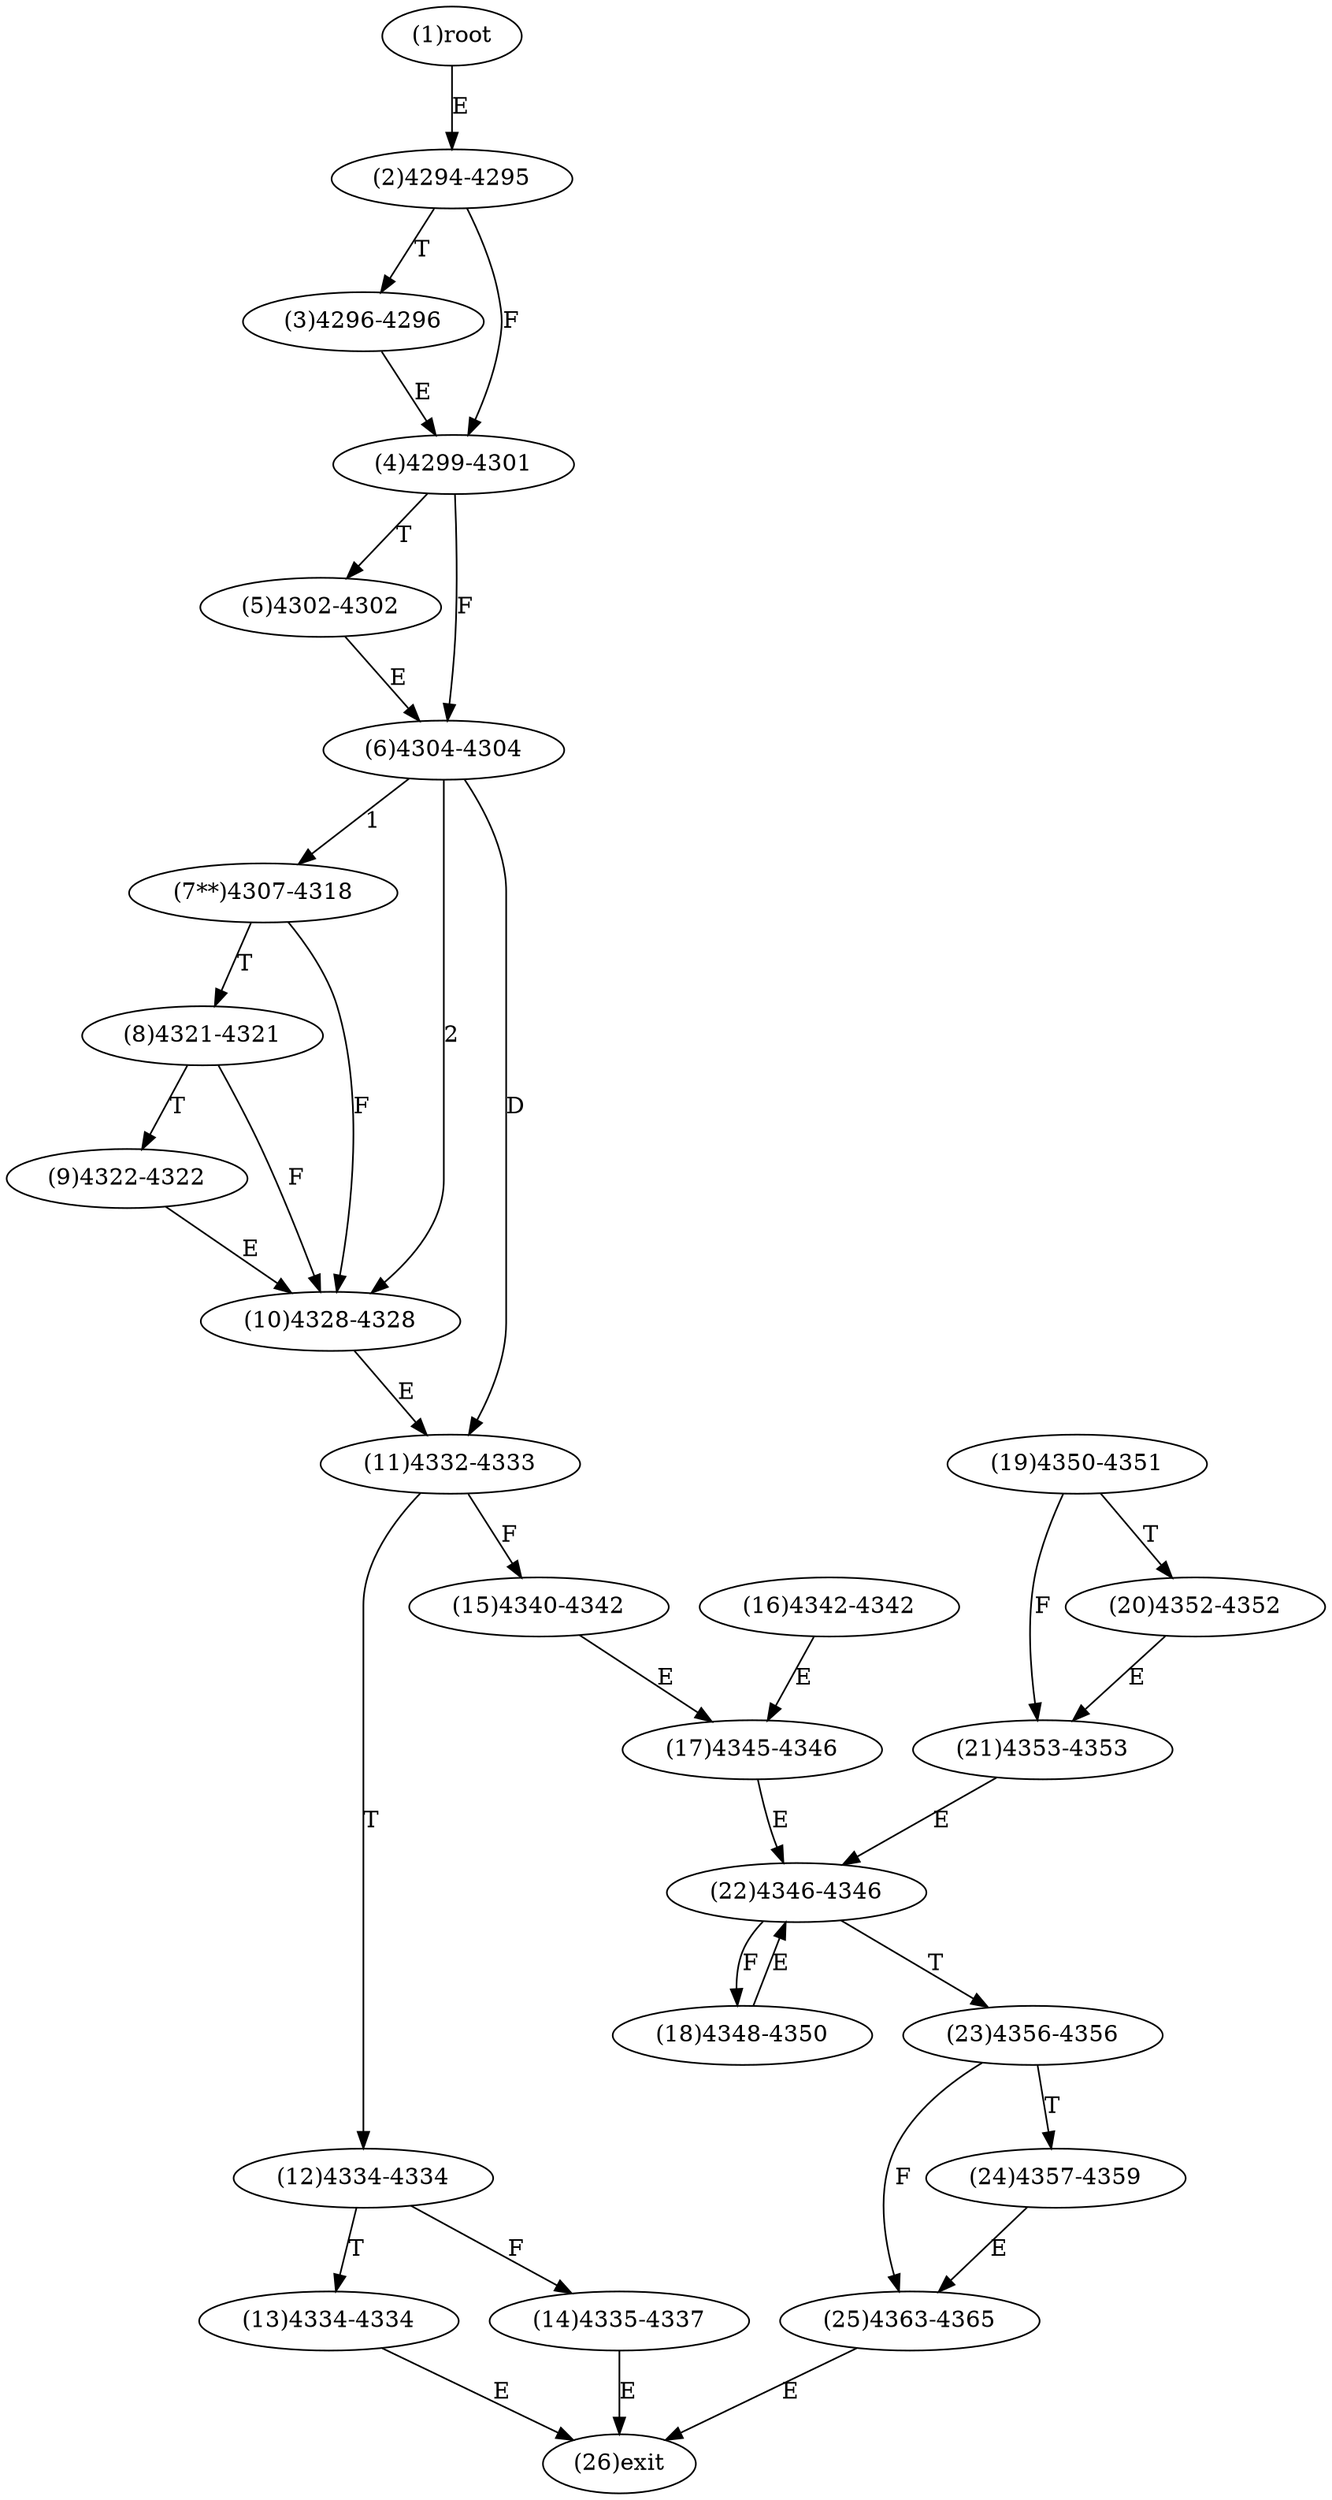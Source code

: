 digraph "" { 
1[ label="(1)root"];
2[ label="(2)4294-4295"];
3[ label="(3)4296-4296"];
4[ label="(4)4299-4301"];
5[ label="(5)4302-4302"];
6[ label="(6)4304-4304"];
7[ label="(7**)4307-4318"];
8[ label="(8)4321-4321"];
9[ label="(9)4322-4322"];
10[ label="(10)4328-4328"];
11[ label="(11)4332-4333"];
12[ label="(12)4334-4334"];
13[ label="(13)4334-4334"];
14[ label="(14)4335-4337"];
15[ label="(15)4340-4342"];
17[ label="(17)4345-4346"];
16[ label="(16)4342-4342"];
19[ label="(19)4350-4351"];
18[ label="(18)4348-4350"];
21[ label="(21)4353-4353"];
20[ label="(20)4352-4352"];
23[ label="(23)4356-4356"];
22[ label="(22)4346-4346"];
25[ label="(25)4363-4365"];
24[ label="(24)4357-4359"];
26[ label="(26)exit"];
1->2[ label="E"];
2->4[ label="F"];
2->3[ label="T"];
3->4[ label="E"];
4->6[ label="F"];
4->5[ label="T"];
5->6[ label="E"];
6->7[ label="1"];
6->10[ label="2"];
6->11[ label="D"];
7->10[ label="F"];
7->8[ label="T"];
8->10[ label="F"];
8->9[ label="T"];
9->10[ label="E"];
10->11[ label="E"];
11->15[ label="F"];
11->12[ label="T"];
12->14[ label="F"];
12->13[ label="T"];
13->26[ label="E"];
14->26[ label="E"];
15->17[ label="E"];
16->17[ label="E"];
17->22[ label="E"];
18->22[ label="E"];
19->21[ label="F"];
19->20[ label="T"];
20->21[ label="E"];
21->22[ label="E"];
22->18[ label="F"];
22->23[ label="T"];
23->25[ label="F"];
23->24[ label="T"];
24->25[ label="E"];
25->26[ label="E"];
}